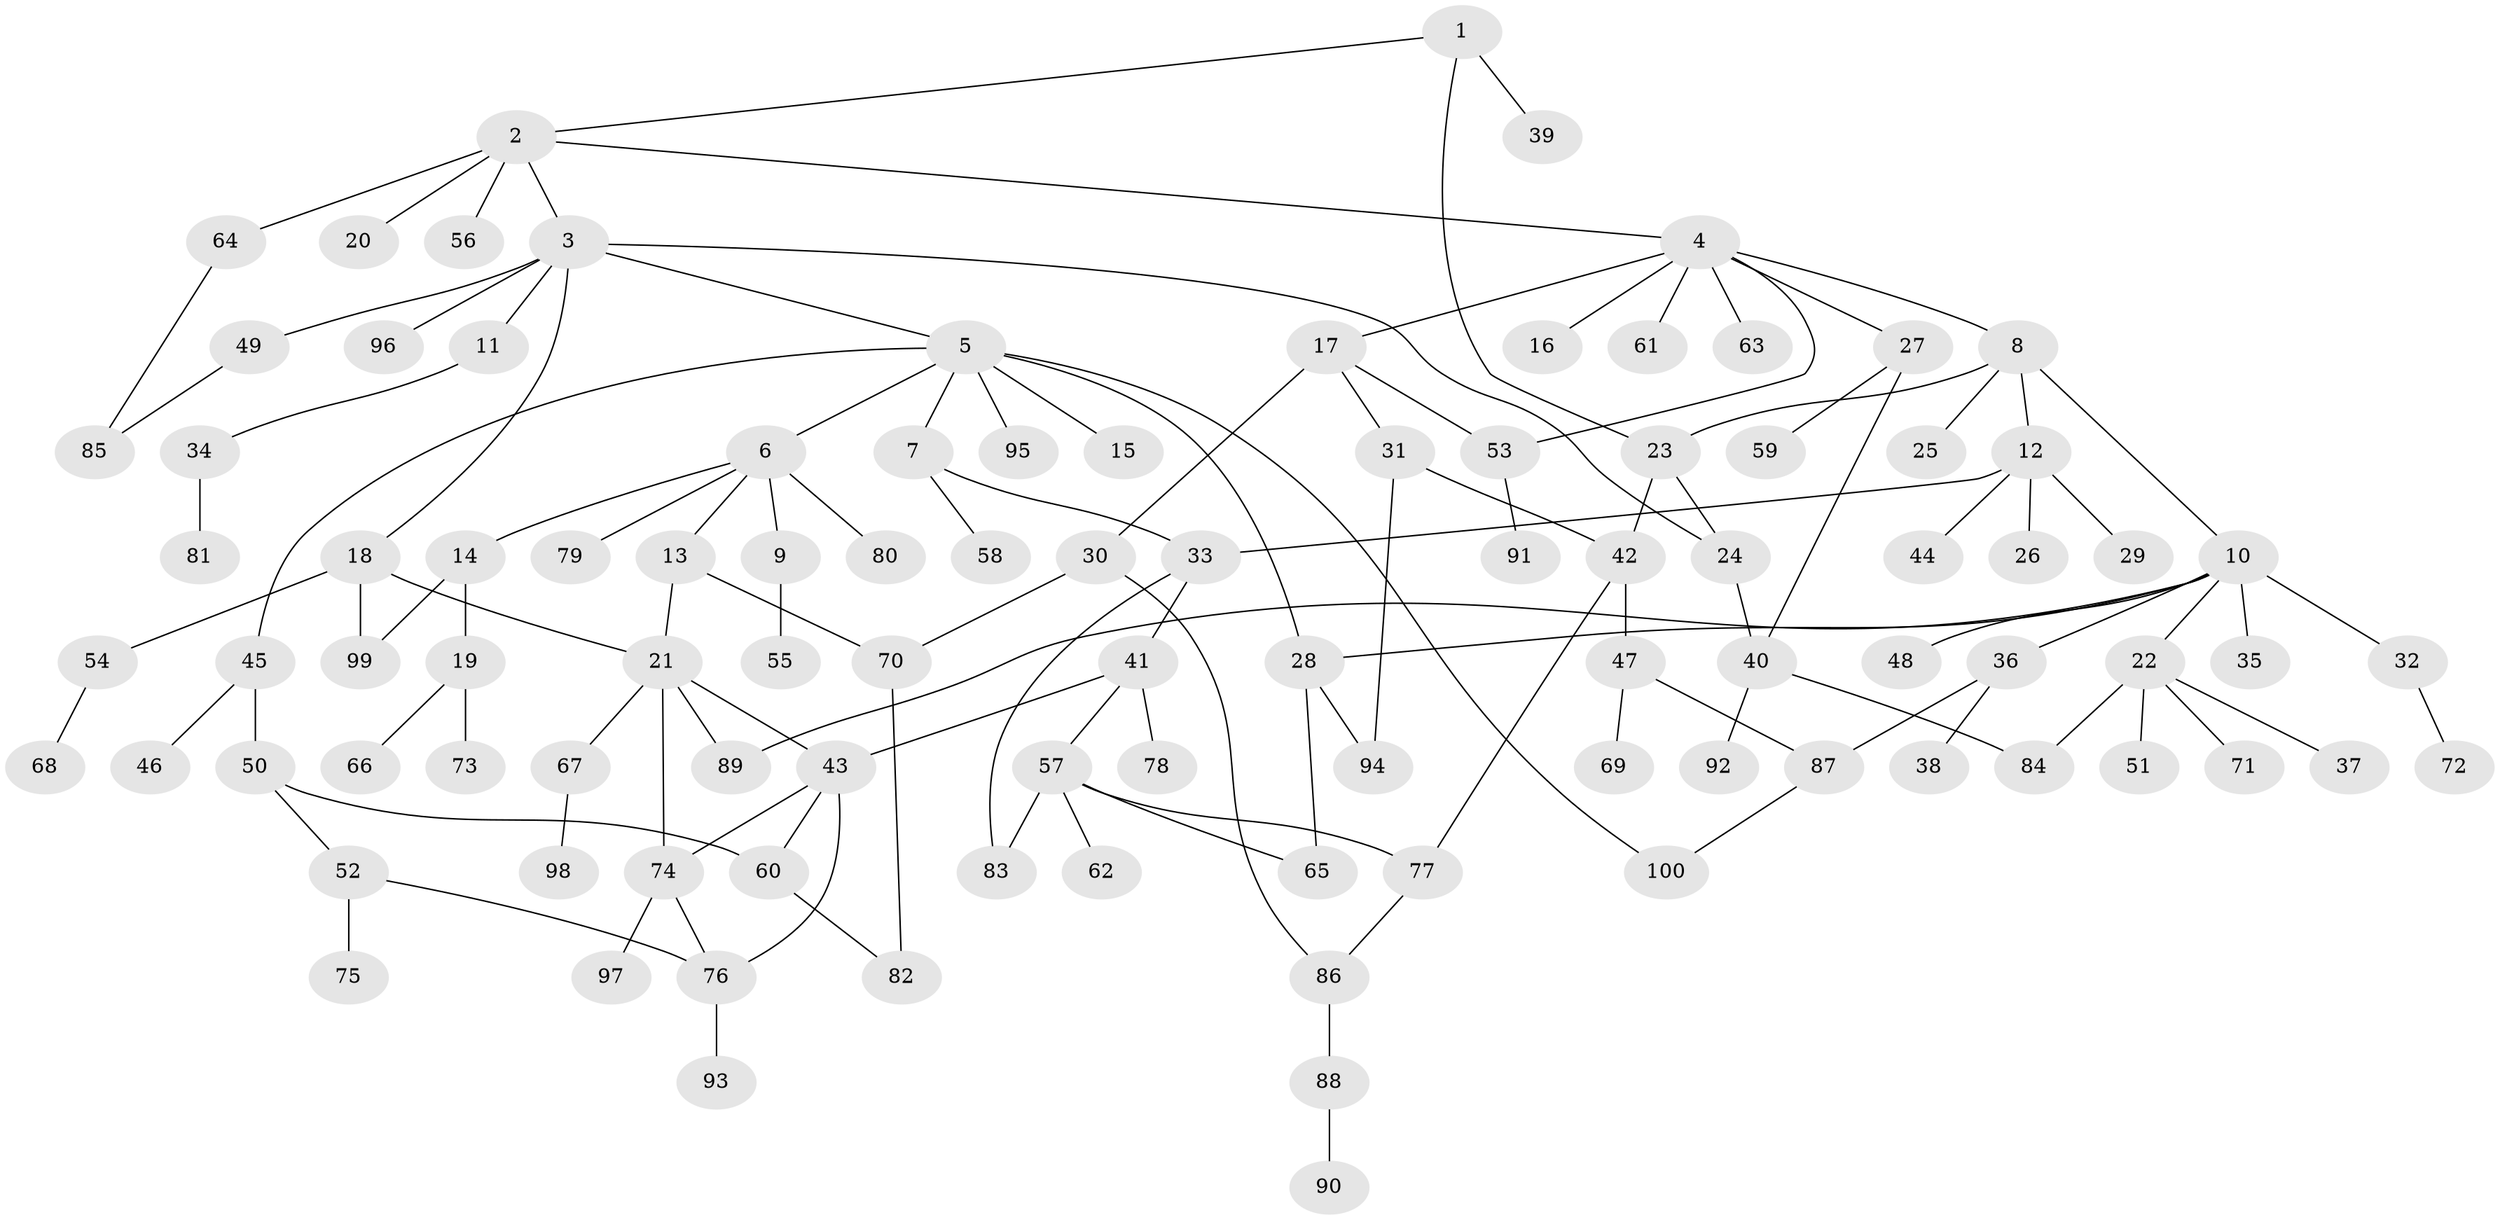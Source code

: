 // Generated by graph-tools (version 1.1) at 2025/38/02/21/25 10:38:51]
// undirected, 100 vertices, 125 edges
graph export_dot {
graph [start="1"]
  node [color=gray90,style=filled];
  1;
  2;
  3;
  4;
  5;
  6;
  7;
  8;
  9;
  10;
  11;
  12;
  13;
  14;
  15;
  16;
  17;
  18;
  19;
  20;
  21;
  22;
  23;
  24;
  25;
  26;
  27;
  28;
  29;
  30;
  31;
  32;
  33;
  34;
  35;
  36;
  37;
  38;
  39;
  40;
  41;
  42;
  43;
  44;
  45;
  46;
  47;
  48;
  49;
  50;
  51;
  52;
  53;
  54;
  55;
  56;
  57;
  58;
  59;
  60;
  61;
  62;
  63;
  64;
  65;
  66;
  67;
  68;
  69;
  70;
  71;
  72;
  73;
  74;
  75;
  76;
  77;
  78;
  79;
  80;
  81;
  82;
  83;
  84;
  85;
  86;
  87;
  88;
  89;
  90;
  91;
  92;
  93;
  94;
  95;
  96;
  97;
  98;
  99;
  100;
  1 -- 2;
  1 -- 23;
  1 -- 39;
  2 -- 3;
  2 -- 4;
  2 -- 20;
  2 -- 56;
  2 -- 64;
  3 -- 5;
  3 -- 11;
  3 -- 18;
  3 -- 49;
  3 -- 96;
  3 -- 24;
  4 -- 8;
  4 -- 16;
  4 -- 17;
  4 -- 27;
  4 -- 61;
  4 -- 63;
  4 -- 53;
  5 -- 6;
  5 -- 7;
  5 -- 15;
  5 -- 28;
  5 -- 45;
  5 -- 95;
  5 -- 100;
  6 -- 9;
  6 -- 13;
  6 -- 14;
  6 -- 79;
  6 -- 80;
  7 -- 58;
  7 -- 33;
  8 -- 10;
  8 -- 12;
  8 -- 25;
  8 -- 23;
  9 -- 55;
  10 -- 22;
  10 -- 32;
  10 -- 35;
  10 -- 36;
  10 -- 48;
  10 -- 89;
  10 -- 28;
  11 -- 34;
  12 -- 26;
  12 -- 29;
  12 -- 33;
  12 -- 44;
  13 -- 21;
  13 -- 70;
  14 -- 19;
  14 -- 99;
  17 -- 30;
  17 -- 31;
  17 -- 53;
  18 -- 54;
  18 -- 99;
  18 -- 21;
  19 -- 66;
  19 -- 73;
  21 -- 43;
  21 -- 67;
  21 -- 74;
  21 -- 89;
  22 -- 37;
  22 -- 51;
  22 -- 71;
  22 -- 84;
  23 -- 24;
  23 -- 42;
  24 -- 40;
  27 -- 40;
  27 -- 59;
  28 -- 65;
  28 -- 94;
  30 -- 86;
  30 -- 70;
  31 -- 42;
  31 -- 94;
  32 -- 72;
  33 -- 41;
  33 -- 83;
  34 -- 81;
  36 -- 38;
  36 -- 87;
  40 -- 92;
  40 -- 84;
  41 -- 57;
  41 -- 78;
  41 -- 43;
  42 -- 47;
  42 -- 77;
  43 -- 76;
  43 -- 74;
  43 -- 60;
  45 -- 46;
  45 -- 50;
  47 -- 69;
  47 -- 87;
  49 -- 85;
  50 -- 52;
  50 -- 60;
  52 -- 75;
  52 -- 76;
  53 -- 91;
  54 -- 68;
  57 -- 62;
  57 -- 77;
  57 -- 83;
  57 -- 65;
  60 -- 82;
  64 -- 85;
  67 -- 98;
  70 -- 82;
  74 -- 97;
  74 -- 76;
  76 -- 93;
  77 -- 86;
  86 -- 88;
  87 -- 100;
  88 -- 90;
}
